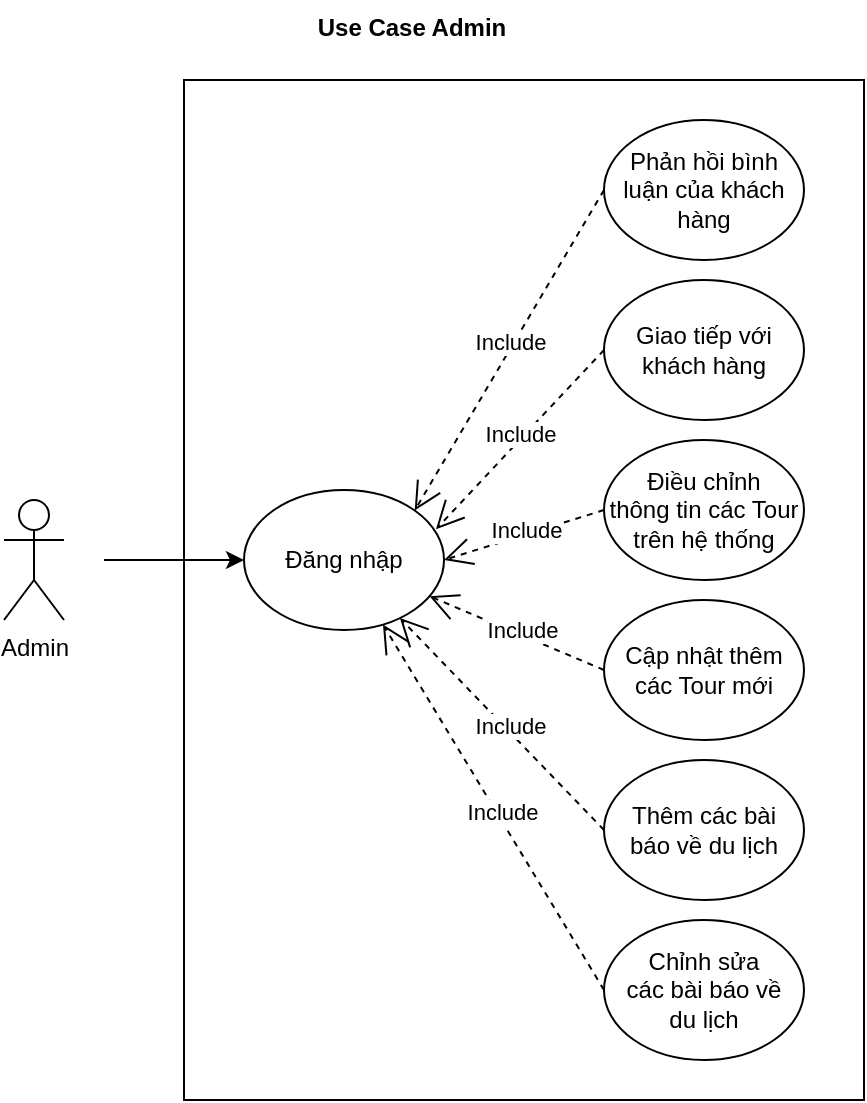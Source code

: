 <mxfile version="14.9.7" type="github">
  <diagram id="GUbtLwhzrPBjvwKt-0KX" name="Page-1">
    <mxGraphModel dx="1038" dy="579" grid="1" gridSize="10" guides="1" tooltips="1" connect="1" arrows="1" fold="1" page="1" pageScale="1" pageWidth="827" pageHeight="1169" math="0" shadow="0">
      <root>
        <mxCell id="0" />
        <mxCell id="1" parent="0" />
        <mxCell id="EqKxbtSuQooHx_TppK0c-1" value="&lt;span style=&quot;color: rgba(0 , 0 , 0 , 0) ; font-family: monospace ; font-size: 0px&quot;&gt;%3CmxGraphModel%3E%3Croot%3E%3CmxCell%20id%3D%220%22%2F%3E%3CmxCell%20id%3D%221%22%20parent%3D%220%22%2F%3E%3CmxCell%20id%3D%222%22%20value%3D%22Include%22%20style%3D%22endArrow%3Dopen%3BendSize%3D12%3Bdashed%3D1%3Bhtml%3D1%3BentryX%3D1%3BentryY%3D0.5%3BentryDx%3D0%3BentryDy%3D0%3BexitX%3D0%3BexitY%3D0.5%3BexitDx%3D0%3BexitDy%3D0%3B%22%20edge%3D%221%22%20parent%3D%221%22%3E%3CmxGeometry%20x%3D%22-0.042%22%20y%3D%22-2%22%20width%3D%22160%22%20relative%3D%221%22%20as%3D%22geometry%22%3E%3CmxPoint%20x%3D%22490%22%20y%3D%22235%22%20as%3D%22sourcePoint%22%2F%3E%3CmxPoint%20x%3D%22430%22%20y%3D%22300%22%20as%3D%22targetPoint%22%2F%3E%3CmxPoint%20as%3D%22offset%22%2F%3E%3C%2FmxGeometry%3E%3C%2FmxCell%3E%3C%2Froot%3E%3C%2FmxGraphModel%3E&lt;/span&gt;" style="rounded=0;whiteSpace=wrap;html=1;" parent="1" vertex="1">
          <mxGeometry x="300" y="60" width="340" height="510" as="geometry" />
        </mxCell>
        <mxCell id="EqKxbtSuQooHx_TppK0c-2" value="Admin" style="shape=umlActor;verticalLabelPosition=bottom;verticalAlign=top;html=1;outlineConnect=0;" parent="1" vertex="1">
          <mxGeometry x="210" y="270" width="30" height="60" as="geometry" />
        </mxCell>
        <mxCell id="EqKxbtSuQooHx_TppK0c-3" value="Đăng nhập" style="ellipse;whiteSpace=wrap;html=1;" parent="1" vertex="1">
          <mxGeometry x="330" y="265" width="100" height="70" as="geometry" />
        </mxCell>
        <mxCell id="EqKxbtSuQooHx_TppK0c-5" value="" style="endArrow=classic;html=1;" parent="1" target="EqKxbtSuQooHx_TppK0c-3" edge="1">
          <mxGeometry width="50" height="50" relative="1" as="geometry">
            <mxPoint x="260" y="300" as="sourcePoint" />
            <mxPoint x="250" y="285" as="targetPoint" />
          </mxGeometry>
        </mxCell>
        <mxCell id="EqKxbtSuQooHx_TppK0c-6" value="Phản hồi bình luận của khách hàng" style="ellipse;whiteSpace=wrap;html=1;" parent="1" vertex="1">
          <mxGeometry x="510" y="80" width="100" height="70" as="geometry" />
        </mxCell>
        <mxCell id="EqKxbtSuQooHx_TppK0c-7" value="Include" style="endArrow=open;endSize=12;dashed=1;html=1;entryX=1;entryY=0;entryDx=0;entryDy=0;exitX=0;exitY=0.5;exitDx=0;exitDy=0;" parent="1" source="EqKxbtSuQooHx_TppK0c-6" target="EqKxbtSuQooHx_TppK0c-3" edge="1">
          <mxGeometry x="-0.042" y="-2" width="160" relative="1" as="geometry">
            <mxPoint x="440" y="320" as="sourcePoint" />
            <mxPoint x="600" y="320" as="targetPoint" />
            <mxPoint as="offset" />
          </mxGeometry>
        </mxCell>
        <mxCell id="EqKxbtSuQooHx_TppK0c-8" value="Giao tiếp với khách hàng" style="ellipse;whiteSpace=wrap;html=1;" parent="1" vertex="1">
          <mxGeometry x="510" y="160" width="100" height="70" as="geometry" />
        </mxCell>
        <mxCell id="EqKxbtSuQooHx_TppK0c-9" value="Include" style="endArrow=open;endSize=12;dashed=1;html=1;exitX=0;exitY=0.5;exitDx=0;exitDy=0;entryX=0.96;entryY=0.28;entryDx=0;entryDy=0;entryPerimeter=0;" parent="1" source="EqKxbtSuQooHx_TppK0c-8" target="EqKxbtSuQooHx_TppK0c-3" edge="1">
          <mxGeometry x="-0.042" y="-2" width="160" relative="1" as="geometry">
            <mxPoint x="480" y="350" as="sourcePoint" />
            <mxPoint x="420" y="285" as="targetPoint" />
            <mxPoint as="offset" />
          </mxGeometry>
        </mxCell>
        <mxCell id="EqKxbtSuQooHx_TppK0c-10" value="Điều chỉnh &lt;br&gt;thông tin các Tour trên hệ thống" style="ellipse;whiteSpace=wrap;html=1;" parent="1" vertex="1">
          <mxGeometry x="510" y="240" width="100" height="70" as="geometry" />
        </mxCell>
        <mxCell id="EqKxbtSuQooHx_TppK0c-11" value="Include" style="endArrow=open;endSize=12;dashed=1;html=1;exitX=0;exitY=0.5;exitDx=0;exitDy=0;entryX=1;entryY=0.5;entryDx=0;entryDy=0;" parent="1" source="EqKxbtSuQooHx_TppK0c-10" target="EqKxbtSuQooHx_TppK0c-3" edge="1">
          <mxGeometry x="-0.042" y="-2" width="160" relative="1" as="geometry">
            <mxPoint x="498.8" y="300" as="sourcePoint" />
            <mxPoint x="414.0" y="377.99" as="targetPoint" />
            <mxPoint as="offset" />
          </mxGeometry>
        </mxCell>
        <mxCell id="EqKxbtSuQooHx_TppK0c-12" value="Cập nhật thêm các Tour mới" style="ellipse;whiteSpace=wrap;html=1;" parent="1" vertex="1">
          <mxGeometry x="510" y="320" width="100" height="70" as="geometry" />
        </mxCell>
        <mxCell id="EqKxbtSuQooHx_TppK0c-13" value="Include" style="endArrow=open;endSize=12;dashed=1;html=1;exitX=0;exitY=0.5;exitDx=0;exitDy=0;" parent="1" source="EqKxbtSuQooHx_TppK0c-12" target="EqKxbtSuQooHx_TppK0c-3" edge="1">
          <mxGeometry x="-0.042" y="-2" width="160" relative="1" as="geometry">
            <mxPoint x="470" y="365" as="sourcePoint" />
            <mxPoint x="390" y="390" as="targetPoint" />
            <mxPoint as="offset" />
          </mxGeometry>
        </mxCell>
        <mxCell id="EqKxbtSuQooHx_TppK0c-14" value="Thêm các bài &lt;br&gt;báo về du lịch" style="ellipse;whiteSpace=wrap;html=1;" parent="1" vertex="1">
          <mxGeometry x="510" y="400" width="100" height="70" as="geometry" />
        </mxCell>
        <mxCell id="EqKxbtSuQooHx_TppK0c-15" value="Include" style="endArrow=open;endSize=12;dashed=1;html=1;exitX=0;exitY=0.5;exitDx=0;exitDy=0;" parent="1" source="EqKxbtSuQooHx_TppK0c-14" target="EqKxbtSuQooHx_TppK0c-3" edge="1">
          <mxGeometry x="-0.042" y="-2" width="160" relative="1" as="geometry">
            <mxPoint x="501.21" y="426.9" as="sourcePoint" />
            <mxPoint x="414.001" y="390.004" as="targetPoint" />
            <mxPoint as="offset" />
          </mxGeometry>
        </mxCell>
        <mxCell id="EqKxbtSuQooHx_TppK0c-16" value="Chỉnh sửa &lt;br&gt;các bài báo về &lt;br&gt;du lịch" style="ellipse;whiteSpace=wrap;html=1;" parent="1" vertex="1">
          <mxGeometry x="510" y="480" width="100" height="70" as="geometry" />
        </mxCell>
        <mxCell id="EqKxbtSuQooHx_TppK0c-17" value="Include" style="endArrow=open;endSize=12;dashed=1;html=1;exitX=0;exitY=0.5;exitDx=0;exitDy=0;" parent="1" source="EqKxbtSuQooHx_TppK0c-16" target="EqKxbtSuQooHx_TppK0c-3" edge="1">
          <mxGeometry x="-0.042" y="-2" width="160" relative="1" as="geometry">
            <mxPoint x="502.05" y="505.98" as="sourcePoint" />
            <mxPoint x="399.997" y="400.002" as="targetPoint" />
            <mxPoint as="offset" />
          </mxGeometry>
        </mxCell>
        <mxCell id="EqKxbtSuQooHx_TppK0c-18" value="Use Case Admin" style="text;align=center;fontStyle=1;verticalAlign=middle;spacingLeft=3;spacingRight=3;strokeColor=none;rotatable=0;points=[[0,0.5],[1,0.5]];portConstraint=eastwest;" parent="1" vertex="1">
          <mxGeometry x="374" y="20" width="80" height="26" as="geometry" />
        </mxCell>
      </root>
    </mxGraphModel>
  </diagram>
</mxfile>
